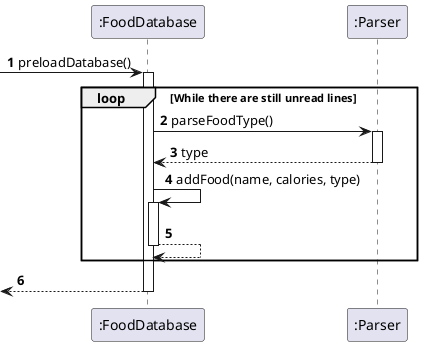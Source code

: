 @startuml
'https://plantuml.com/sequence-diagram

autonumber

-> ":FoodDatabase": preloadDatabase()
activate ":FoodDatabase"

loop While there are still unread lines

    ":FoodDatabase" -> ":Parser": parseFoodType()
    activate ":Parser"
    return type

    ":FoodDatabase" -> ":FoodDatabase": addFood(name, calories, type)
    activate ":FoodDatabase"
    return


end

return
@enduml
